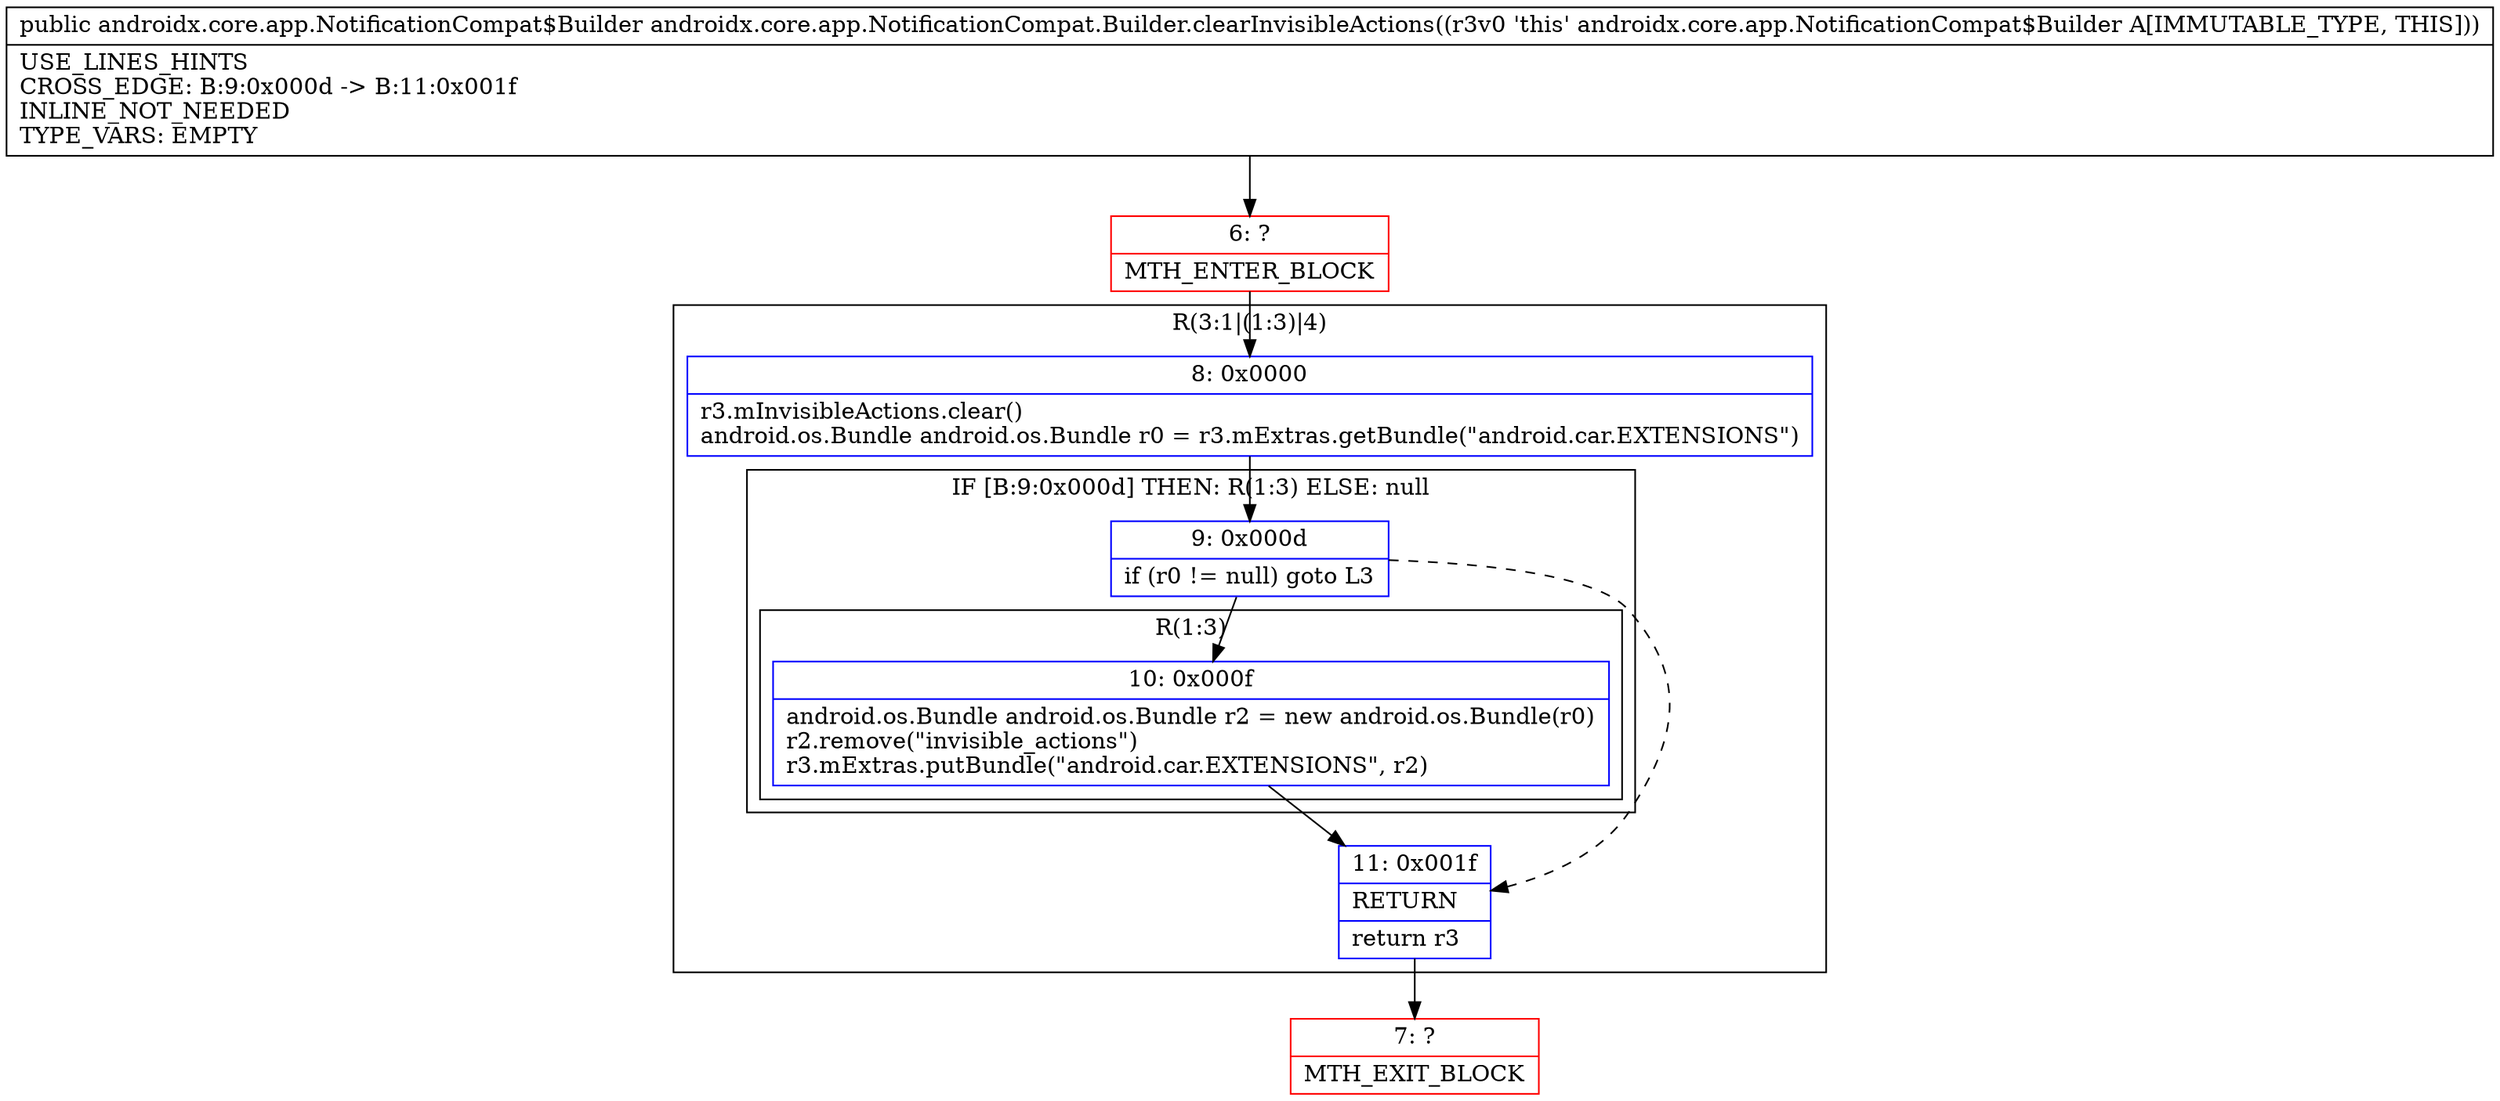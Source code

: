 digraph "CFG forandroidx.core.app.NotificationCompat.Builder.clearInvisibleActions()Landroidx\/core\/app\/NotificationCompat$Builder;" {
subgraph cluster_Region_1236011129 {
label = "R(3:1|(1:3)|4)";
node [shape=record,color=blue];
Node_8 [shape=record,label="{8\:\ 0x0000|r3.mInvisibleActions.clear()\landroid.os.Bundle android.os.Bundle r0 = r3.mExtras.getBundle(\"android.car.EXTENSIONS\")\l}"];
subgraph cluster_IfRegion_1431462192 {
label = "IF [B:9:0x000d] THEN: R(1:3) ELSE: null";
node [shape=record,color=blue];
Node_9 [shape=record,label="{9\:\ 0x000d|if (r0 != null) goto L3\l}"];
subgraph cluster_Region_31416395 {
label = "R(1:3)";
node [shape=record,color=blue];
Node_10 [shape=record,label="{10\:\ 0x000f|android.os.Bundle android.os.Bundle r2 = new android.os.Bundle(r0)\lr2.remove(\"invisible_actions\")\lr3.mExtras.putBundle(\"android.car.EXTENSIONS\", r2)\l}"];
}
}
Node_11 [shape=record,label="{11\:\ 0x001f|RETURN\l|return r3\l}"];
}
Node_6 [shape=record,color=red,label="{6\:\ ?|MTH_ENTER_BLOCK\l}"];
Node_7 [shape=record,color=red,label="{7\:\ ?|MTH_EXIT_BLOCK\l}"];
MethodNode[shape=record,label="{public androidx.core.app.NotificationCompat$Builder androidx.core.app.NotificationCompat.Builder.clearInvisibleActions((r3v0 'this' androidx.core.app.NotificationCompat$Builder A[IMMUTABLE_TYPE, THIS]))  | USE_LINES_HINTS\lCROSS_EDGE: B:9:0x000d \-\> B:11:0x001f\lINLINE_NOT_NEEDED\lTYPE_VARS: EMPTY\l}"];
MethodNode -> Node_6;Node_8 -> Node_9;
Node_9 -> Node_10;
Node_9 -> Node_11[style=dashed];
Node_10 -> Node_11;
Node_11 -> Node_7;
Node_6 -> Node_8;
}

